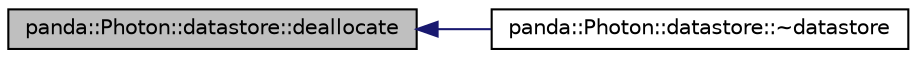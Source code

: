 digraph G
{
  edge [fontname="Helvetica",fontsize="10",labelfontname="Helvetica",labelfontsize="10"];
  node [fontname="Helvetica",fontsize="10",shape=record];
  rankdir=LR;
  Node1 [label="panda::Photon::datastore::deallocate",height=0.2,width=0.4,color="black", fillcolor="grey75", style="filled" fontcolor="black"];
  Node1 -> Node2 [dir=back,color="midnightblue",fontsize="10",style="solid"];
  Node2 [label="panda::Photon::datastore::~datastore",height=0.2,width=0.4,color="black", fillcolor="white", style="filled",URL="$structpanda_1_1Photon_1_1datastore.html#a7282a7c7cc04a9350041a59e9ecba5b5"];
}
